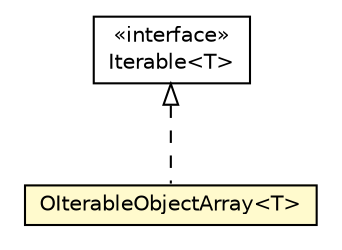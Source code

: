 #!/usr/local/bin/dot
#
# Class diagram 
# Generated by UMLGraph version R5_6-24-gf6e263 (http://www.umlgraph.org/)
#

digraph G {
	edge [fontname="Helvetica",fontsize=10,labelfontname="Helvetica",labelfontsize=10];
	node [fontname="Helvetica",fontsize=10,shape=plaintext];
	nodesep=0.25;
	ranksep=0.5;
	// com.orientechnologies.common.collection.OIterableObjectArray<T>
	c4002453 [label=<<table title="com.orientechnologies.common.collection.OIterableObjectArray" border="0" cellborder="1" cellspacing="0" cellpadding="2" port="p" bgcolor="lemonChiffon" href="./OIterableObjectArray.html">
		<tr><td><table border="0" cellspacing="0" cellpadding="1">
<tr><td align="center" balign="center"> OIterableObjectArray&lt;T&gt; </td></tr>
		</table></td></tr>
		</table>>, URL="./OIterableObjectArray.html", fontname="Helvetica", fontcolor="black", fontsize=10.0];
	//com.orientechnologies.common.collection.OIterableObjectArray<T> implements java.lang.Iterable<T>
	c4005100:p -> c4002453:p [dir=back,arrowtail=empty,style=dashed];
	// java.lang.Iterable<T>
	c4005100 [label=<<table title="java.lang.Iterable" border="0" cellborder="1" cellspacing="0" cellpadding="2" port="p" href="http://java.sun.com/j2se/1.4.2/docs/api/java/lang/Iterable.html">
		<tr><td><table border="0" cellspacing="0" cellpadding="1">
<tr><td align="center" balign="center"> &#171;interface&#187; </td></tr>
<tr><td align="center" balign="center"> Iterable&lt;T&gt; </td></tr>
		</table></td></tr>
		</table>>, URL="http://java.sun.com/j2se/1.4.2/docs/api/java/lang/Iterable.html", fontname="Helvetica", fontcolor="black", fontsize=10.0];
}

